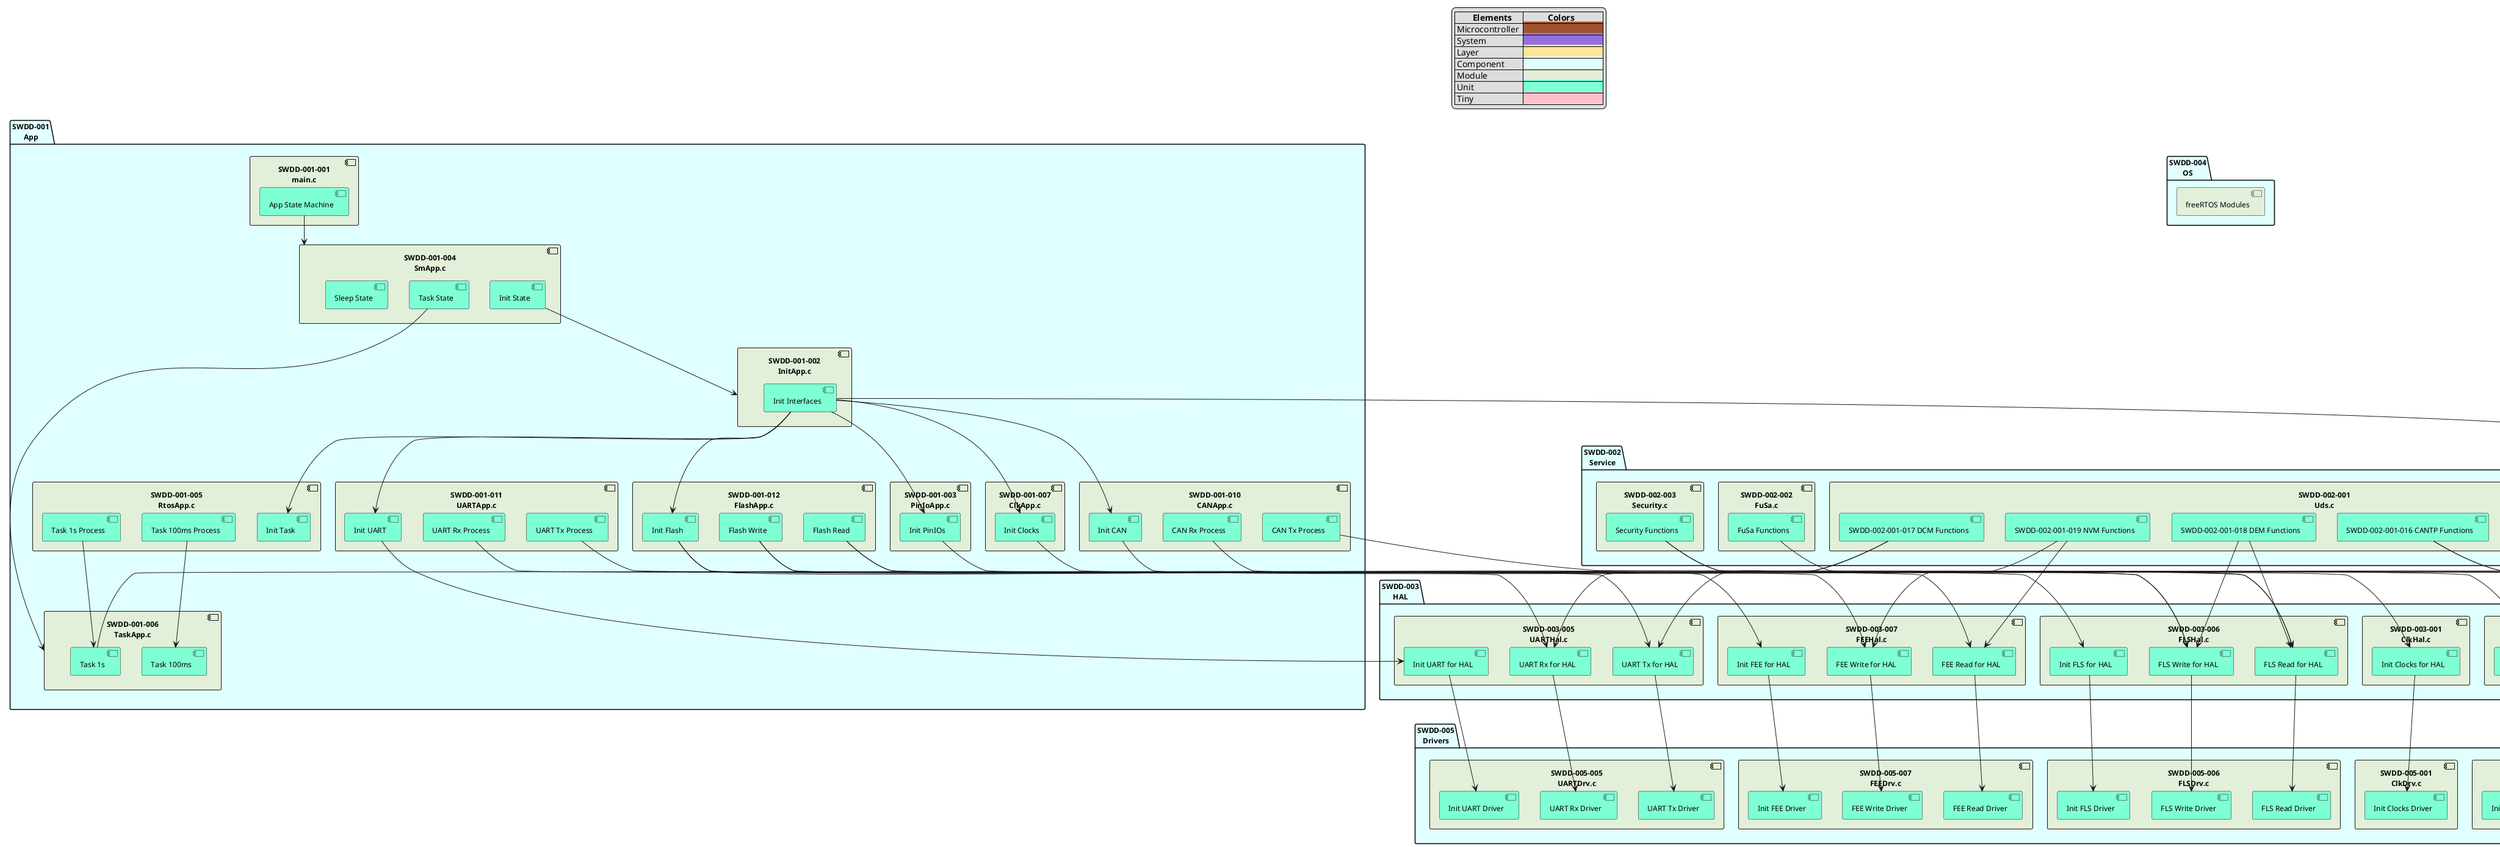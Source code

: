 @startuml
'Object Colors Setting
skinparam defaultFontName Arial
skinparam defaultFontSize 12

legend top
|=        Elements  |=           Colors  |
| Microcontroller  |<back:#A0522D>                                    |
| System  |<back:#9370DB>                                    |
| Layer  |<back:#FEE599>                                    |
| Component |<back:#E0FFFF>                                    |
| Module |<back:#E2EFD9>                                    |
| Unit |<back:#7FFFD4>                                    |
| Tiny |<back:#FFC0CB>                                    |
endlegend

skinparam rectangle {
    BackgroundColor #87CEFA
    BorderColor #000000
}

'---- App Component ----
package "SWDD-001\nApp" as App #E0FFFF{
    '---- Module ----
  component "SWDD-001-001\nmain.c" as main #E2EFD9 {
    [App State Machine] as AppSm #7FFFD4
  }

  component "SWDD-001-004\nSmApp.c" as SmApp #E2EFD9 {
    [Init State] as SM_INIT #7FFFD4
    [Task State] as SM_TASK #7FFFD4
    [Sleep State] as SM_SLEEP #7FFFD4
  }
  
  component "SWDD-001-002\nInitApp.c" as InitApp #E2EFD9 {
    [Init Interfaces] as InitIfApp #7FFFD4
  }

  component "SWDD-001-003\nPinIoApp.c" as PinIoApp #E2EFD9 {
    [Init PinIOs] as InitPinIoApp #7FFFD4
  }

  component "SWDD-001-006\nTaskApp.c" as TaskApp #E2EFD9{
    [Task 100ms] as Task100msApp #7FFFD4
    [Task 1s] as Task1sApp #7FFFD4
  }

  component "SWDD-001-007\nClkApp.c" as ClkApp #E2EFD9 {
    [Init Clocks] as InitClkApp #7FFFD4
  }

  component "SWDD-001-005\nRtosApp.c" as RtosApp #E2EFD9 {
    [Init Task] as InitTaskApp #7FFFD4
    [Task 100ms Process] as Task100msProcessApp #7FFFD4
    [Task 1s Process] as Task1sProcessApp #7FFFD4
  }

  ' New Communication and Storage App Modules
  component "SWDD-001-010\nCANApp.c" as CANApp #E2EFD9 {
    [Init CAN] as InitCANApp #7FFFD4
    [CAN Tx Process] as CANTxApp #7FFFD4
    [CAN Rx Process] as CANRxApp #7FFFD4
  }

  component "SWDD-001-011\nUARTApp.c" as UARTApp #E2EFD9 {
    [Init UART] as InitUARTApp #7FFFD4
    [UART Tx Process] as UARTTxApp #7FFFD4
    [UART Rx Process] as UARTRxApp #7FFFD4
  }

  component "SWDD-001-012\nFlashApp.c" as FlashApp #E2EFD9 {
    [Init Flash] as InitFlashApp #7FFFD4
    [Flash Read] as FlashReadApp #7FFFD4
    [Flash Write] as FlashWriteApp #7FFFD4
  }
}

'---- Service Component ----
package "SWDD-002\nService" as Service #E0FFFF {
  component "SWDD-002-001\nUds.c" as UdsService #E2EFD9 {
    [SWDD-002-001-001 Init UDS] as InitUds #7FFFD4
    [SWDD-002-001-002 UDS_MainFunction] as UdsMainFunction #7FFFD4
    [SWDD-002-001-016 CANTP Functions] as CANTP #7FFFD4
    [SWDD-002-001-017 DCM Functions] as DCM #7FFFD4
    [SWDD-002-001-018 DEM Functions] as DEM #7FFFD4
    [SWDD-002-001-019 NVM Functions] as NVM #7FFFD4
  }

  component "SWDD-002-002\nFuSa.c" as FuSaService #E2EFD9 {
    [FuSa Functions] as FuSaFunctions #7FFFD4
  }

  component "SWDD-002-003\nSecurity.c" as SecurityService #E2EFD9 {
    [Security Functions] as SecurityFunctions #7FFFD4
  }
}

'---- HAL Component ----
package "SWDD-003\nHAL" as HAL #E0FFFF {
  component "SWDD-003-001\nClkHal.c" as ClkHal #E2EFD9 {
    [Init Clocks for HAL] as InitClkHal #7FFFD4
  }

  component "SWDD-003-002\nPinIoHal.c" as PinIoHal #E2EFD9 {
    [Init PinIO for HAL] as InitPinIOHal #7FFFD4
    [PinIO Output Control for HAL] as PinIoOutHal #7FFFD4
  }

  ' New Communication and Storage HAL Modules
  component "SWDD-003-004\nCANHal.c" as CANHal #E2EFD9 {
    [Init CAN for HAL] as InitCANHal #7FFFD4
    [CAN Tx for HAL] as CANTxHal #7FFFD4
    [CAN Rx for HAL] as CANRxHal #7FFFD4
  }

  component "SWDD-003-005\nUARTHal.c" as UARTHal #E2EFD9 {
    [Init UART for HAL] as InitUARTHal #7FFFD4
    [UART Tx for HAL] as UARTTxHal #7FFFD4
    [UART Rx for HAL] as UARTRxHal #7FFFD4
  }

  component "SWDD-003-006\nFLSHal.c" as FLSHal #E2EFD9 {
    [Init FLS for HAL] as InitFLSHal #7FFFD4
    [FLS Read for HAL] as FLSReadHal #7FFFD4
    [FLS Write for HAL] as FLSWriteHal #7FFFD4
  }

  component "SWDD-003-007\nFEEHal.c" as FEEHal #E2EFD9 {
    [Init FEE for HAL] as InitFEEHal #7FFFD4
    [FEE Read for HAL] as FEEReadHal #7FFFD4
    [FEE Write for HAL] as FEEWriteHal #7FFFD4
  }
}

'---- OS Component ----
package "SWDD-004\nOS" as OS #E0FFFF {
  component "freeRTOS Modules" as freeRTOSModules #E2EFD9 {
  }
}

'---- Drivers Component ----
package "SWDD-005\nDrivers" as Drivers #E0FFFF {
  component "SWDD-005-001\nClkDrv.c" as ClkDrv #E2EFD9 {
    [Init Clocks Driver] as InitClkDrv #7FFFD4
  }

  component "SWDD-005-002\nPinIoDrv.c" as PinIoDrv #E2EFD9 {
    [Init PinIO Driver] as InitPinIODrv #7FFFD4
    [PinIO Output Control Driver] as PinIoOutDrv #7FFFD4
  }

  ' New Communication and Storage Driver Modules
  component "SWDD-005-004\nCANDrv.c" as CANDrv #E2EFD9 {
    [Init CAN Driver] as InitCANDrv #7FFFD4
    [CAN Tx Driver] as CANTxDrv #7FFFD4
    [CAN Rx Driver] as CANRxDrv #7FFFD4
  }

  component "SWDD-005-005\nUARTDrv.c" as UARTDrv #E2EFD9 {
    [Init UART Driver] as InitUARTDrv #7FFFD4
    [UART Tx Driver] as UARTTxDrv #7FFFD4
    [UART Rx Driver] as UARTRxDrv #7FFFD4
  }

  component "SWDD-005-006\nFLSDrv.c" as FLSDrv #E2EFD9 {
    [Init FLS Driver] as InitFLSDrv #7FFFD4
    [FLS Read Driver] as FLSReadDrv #7FFFD4
    [FLS Write Driver] as FLSWriteDrv #7FFFD4
  }

  component "SWDD-005-007\nFEEDrv.c" as FEEDrv #E2EFD9 {
    [Init FEE Driver] as InitFEEDrv #7FFFD4
    [FEE Read Driver] as FEEReadDrv #7FFFD4
    [FEE Write Driver] as FEEWriteDrv #7FFFD4
  }
}

'---- join modules ----
AppSm --> SmApp
SM_INIT --> InitApp
SM_TASK --> TaskApp
InitIfApp --> InitClkApp
InitClkApp --> InitClkHal
InitClkHal --> InitClkDrv

InitIfApp --> InitPinIoApp
InitPinIoApp --> InitPinIOHal
InitPinIOHal --> InitPinIODrv

InitIfApp --> InitTaskApp
Task100msProcessApp --> Task100msApp
Task1sProcessApp --> Task1sApp
Task1sApp --> PinIoOutHal
PinIoOutHal --> PinIoOutDrv

' New connections for Communication and Storage modules
InitIfApp --> InitCANApp
InitCANApp --> InitCANHal
InitCANHal --> InitCANDrv
CANTxApp --> CANTxHal
CANTxHal --> CANTxDrv
CANRxApp --> CANRxHal
CANRxHal --> CANRxDrv

InitIfApp --> InitUARTApp
InitUARTApp --> InitUARTHal
InitUARTHal --> InitUARTDrv
UARTTxApp --> UARTTxHal
UARTTxHal --> UARTTxDrv
UARTRxApp --> UARTRxHal
UARTRxHal --> UARTRxDrv

InitIfApp --> InitFlashApp
InitFlashApp --> InitFLSHal
InitFLSHal --> InitFLSDrv
FlashReadApp --> FLSReadHal
FLSReadHal --> FLSReadDrv
FlashWriteApp --> FLSWriteHal
FLSWriteHal --> FLSWriteDrv

InitIfApp --> InitUds

InitFlashApp --> InitFEEHal
InitFEEHal --> InitFEEDrv
FlashReadApp --> FEEReadHal
FEEReadHal --> FEEReadDrv
FlashWriteApp --> FEEWriteHal
FEEWriteHal --> FEEWriteDrv

' New connections from Service to HAL
CANTP --> CANTxHal
CANTP --> CANRxHal
DCM --> UARTTxHal
DCM --> UARTRxHal
DEM --> FLSReadHal
DEM --> FLSWriteHal
NVM --> FEEReadHal
NVM --> FEEWriteHal
FuSaFunctions --> PinIoOutHal
SecurityFunctions --> FLSReadHal
SecurityFunctions --> FLSWriteHal

@enduml